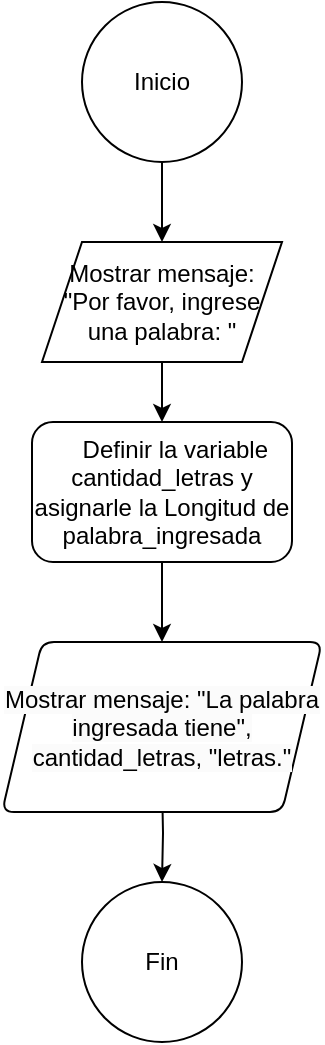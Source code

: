 <mxfile version="24.7.5">
  <diagram id="C5RBs43oDa-KdzZeNtuy" name="Page-1">
    <mxGraphModel dx="1434" dy="746" grid="1" gridSize="10" guides="1" tooltips="1" connect="1" arrows="1" fold="1" page="1" pageScale="1" pageWidth="827" pageHeight="1169" math="0" shadow="0">
      <root>
        <mxCell id="WIyWlLk6GJQsqaUBKTNV-0" />
        <mxCell id="WIyWlLk6GJQsqaUBKTNV-1" parent="WIyWlLk6GJQsqaUBKTNV-0" />
        <mxCell id="meF0bDw73swNV27Q6lDp-2" value="" style="edgeStyle=orthogonalEdgeStyle;rounded=0;orthogonalLoop=1;jettySize=auto;html=1;" edge="1" parent="WIyWlLk6GJQsqaUBKTNV-1" source="meF0bDw73swNV27Q6lDp-0" target="meF0bDw73swNV27Q6lDp-1">
          <mxGeometry relative="1" as="geometry" />
        </mxCell>
        <mxCell id="meF0bDw73swNV27Q6lDp-0" value="Inicio" style="ellipse;whiteSpace=wrap;html=1;aspect=fixed;" vertex="1" parent="WIyWlLk6GJQsqaUBKTNV-1">
          <mxGeometry x="360" y="40" width="80" height="80" as="geometry" />
        </mxCell>
        <mxCell id="meF0bDw73swNV27Q6lDp-4" value="" style="edgeStyle=orthogonalEdgeStyle;rounded=0;orthogonalLoop=1;jettySize=auto;html=1;" edge="1" parent="WIyWlLk6GJQsqaUBKTNV-1" source="meF0bDw73swNV27Q6lDp-1" target="meF0bDw73swNV27Q6lDp-3">
          <mxGeometry relative="1" as="geometry" />
        </mxCell>
        <mxCell id="meF0bDw73swNV27Q6lDp-1" value="Mostrar mensaje: &quot;Por favor, ingrese una palabra: &quot;" style="shape=parallelogram;perimeter=parallelogramPerimeter;whiteSpace=wrap;html=1;fixedSize=1;" vertex="1" parent="WIyWlLk6GJQsqaUBKTNV-1">
          <mxGeometry x="340" y="160" width="120" height="60" as="geometry" />
        </mxCell>
        <mxCell id="meF0bDw73swNV27Q6lDp-10" value="" style="edgeStyle=orthogonalEdgeStyle;rounded=0;orthogonalLoop=1;jettySize=auto;html=1;" edge="1" parent="WIyWlLk6GJQsqaUBKTNV-1" source="meF0bDw73swNV27Q6lDp-3" target="meF0bDw73swNV27Q6lDp-9">
          <mxGeometry relative="1" as="geometry" />
        </mxCell>
        <mxCell id="meF0bDw73swNV27Q6lDp-3" value="&lt;div&gt;&amp;nbsp; &amp;nbsp; Definir la variable cantidad_letras y asignarle la Longitud de palabra_ingresada&lt;/div&gt;" style="rounded=1;whiteSpace=wrap;html=1;" vertex="1" parent="WIyWlLk6GJQsqaUBKTNV-1">
          <mxGeometry x="335" y="250" width="130" height="70" as="geometry" />
        </mxCell>
        <mxCell id="meF0bDw73swNV27Q6lDp-8" value="" style="edgeStyle=orthogonalEdgeStyle;rounded=0;orthogonalLoop=1;jettySize=auto;html=1;" edge="1" parent="WIyWlLk6GJQsqaUBKTNV-1" target="meF0bDw73swNV27Q6lDp-7">
          <mxGeometry relative="1" as="geometry">
            <mxPoint x="400" y="430" as="sourcePoint" />
          </mxGeometry>
        </mxCell>
        <mxCell id="meF0bDw73swNV27Q6lDp-7" value="Fin" style="ellipse;whiteSpace=wrap;html=1;rounded=1;" vertex="1" parent="WIyWlLk6GJQsqaUBKTNV-1">
          <mxGeometry x="360" y="480" width="80" height="80" as="geometry" />
        </mxCell>
        <mxCell id="meF0bDw73swNV27Q6lDp-9" value="&lt;span style=&quot;color: rgb(0, 0, 0); font-family: Helvetica; font-size: 12px; font-style: normal; font-variant-ligatures: normal; font-variant-caps: normal; font-weight: 400; letter-spacing: normal; orphans: 2; text-align: center; text-indent: 0px; text-transform: none; widows: 2; word-spacing: 0px; -webkit-text-stroke-width: 0px; white-space: normal; background-color: rgb(251, 251, 251); text-decoration-thickness: initial; text-decoration-style: initial; text-decoration-color: initial; display: inline !important; float: none;&quot;&gt;Mostrar mensaje: &quot;La palabra ingresada tiene&quot;, cantidad_letras, &quot;letras.&quot;&lt;/span&gt;" style="shape=parallelogram;perimeter=parallelogramPerimeter;whiteSpace=wrap;html=1;fixedSize=1;rounded=1;arcSize=12;" vertex="1" parent="WIyWlLk6GJQsqaUBKTNV-1">
          <mxGeometry x="320" y="360" width="160" height="85" as="geometry" />
        </mxCell>
      </root>
    </mxGraphModel>
  </diagram>
</mxfile>
